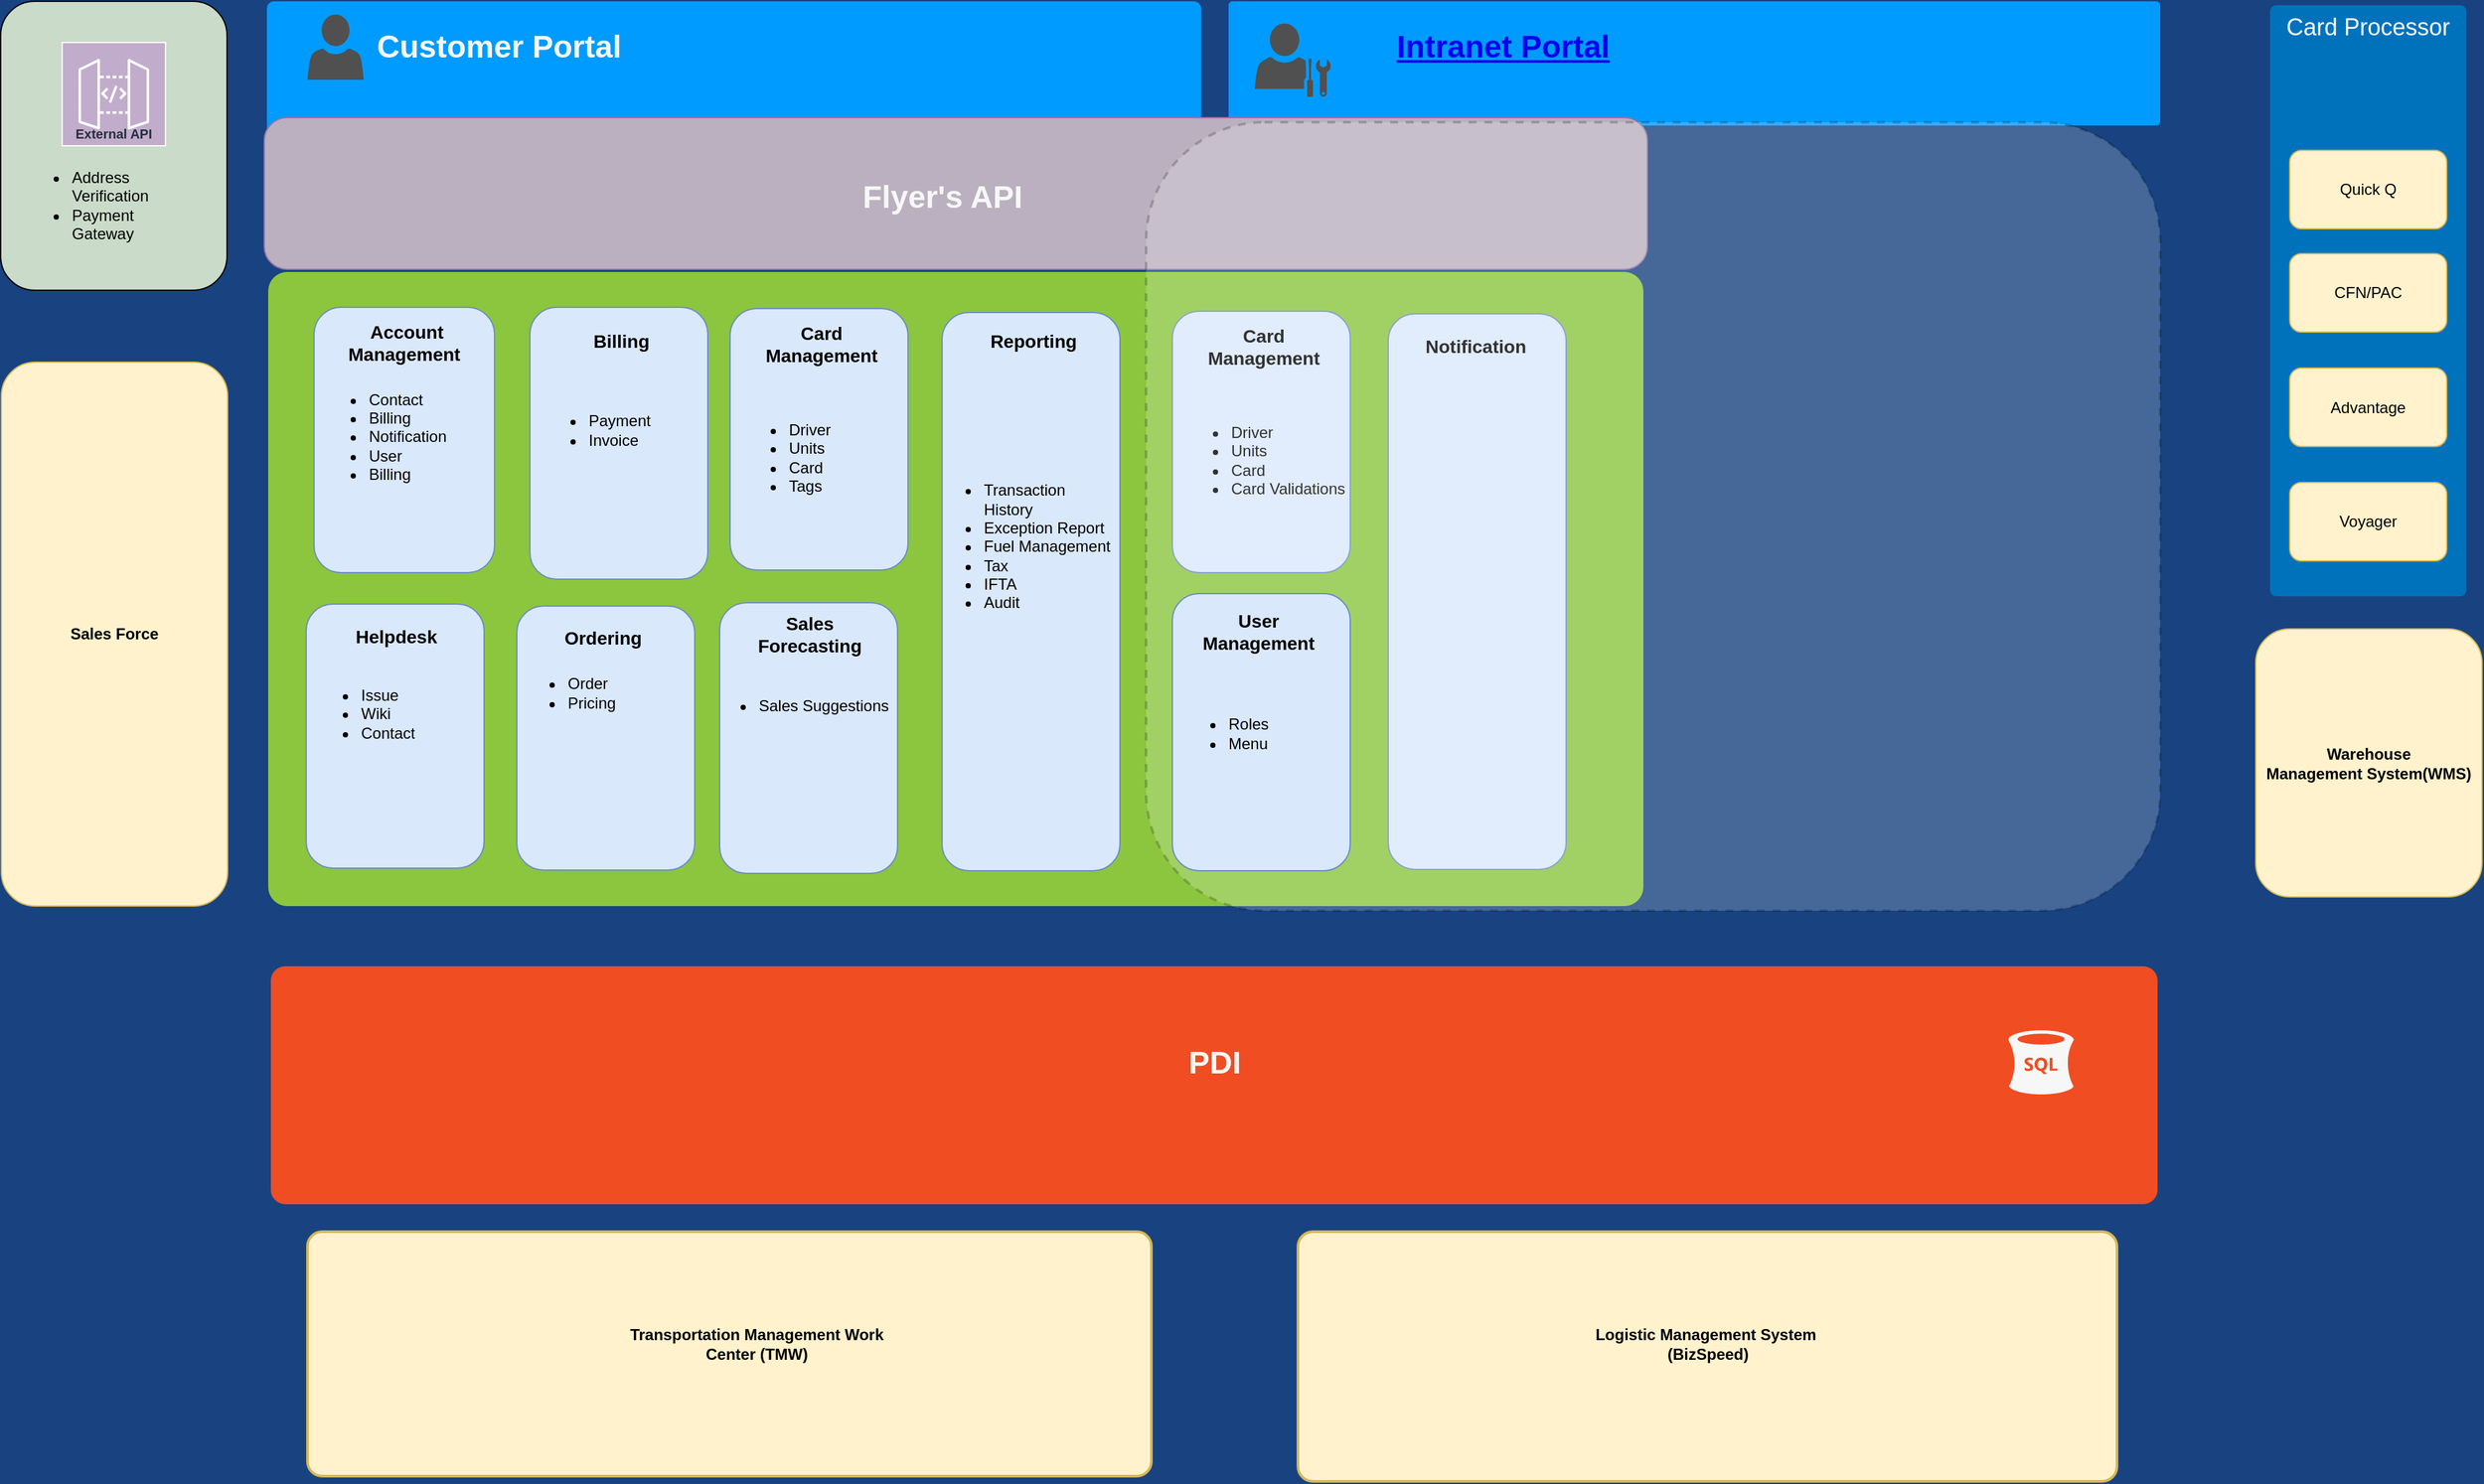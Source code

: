 <mxfile version="10.6.9" type="github"><diagram name="Page-1" id="7a6c530e-6e37-e111-ec74-82921da8cc10"><mxGraphModel dx="2416" dy="1282" grid="0" gridSize="10" guides="1" tooltips="1" connect="1" arrows="1" fold="1" page="1" pageScale="1.5" pageWidth="1169" pageHeight="826" background="#184380" math="0" shadow="0"><root><mxCell id="0" style=";html=1;"/><mxCell id="1" style=";html=1;" parent="0"/><mxCell id="8JVx06z2H9xIveEmbzMg-88" value="" style="whiteSpace=wrap;html=1;rounded=1;shadow=0;strokeColor=none;strokeWidth=2;fillColor=#009BFF;fontSize=20;fontColor=#FFFFFF;align=center;arcSize=3;verticalAlign=top;spacingTop=4;" vertex="1" parent="1"><mxGeometry x="1194" y="117" width="712" height="95" as="geometry"/></mxCell><mxCell id="8JVx06z2H9xIveEmbzMg-36" value="" style="rounded=1;whiteSpace=wrap;html=1;fillColor=#CADBC9;" vertex="1" parent="1"><mxGeometry x="255.5" y="117" width="173" height="221" as="geometry"/></mxCell><mxCell id="23046e2b9bb16c14-116" value="" style="whiteSpace=wrap;html=1;rounded=1;shadow=0;strokeColor=none;strokeWidth=2;fillColor=#009BFF;fontSize=20;fontColor=#FFFFFF;align=center;arcSize=3;verticalAlign=top;spacingTop=4;" parent="1" vertex="1"><mxGeometry x="459" y="117" width="714" height="186" as="geometry"/></mxCell><mxCell id="23046e2b9bb16c14-64" value="&lt;font style=&quot;font-size: 18px&quot;&gt;Card Processor&lt;/font&gt;" style="rounded=1;whiteSpace=wrap;html=1;shadow=0;strokeWidth=2;fillColor=#0072BC;fontSize=12;fontColor=#FFFFFF;align=center;strokeColor=none;arcSize=3;verticalAlign=top;" parent="1" vertex="1"><mxGeometry x="1990" y="120" width="150" height="452" as="geometry"/></mxCell><mxCell id="23046e2b9bb16c14-27" value="" style="rounded=1;whiteSpace=wrap;html=1;shadow=0;strokeWidth=2;fillColor=#8BC63E;fontSize=12;fontColor=#000000;align=center;strokeColor=none;arcSize=3;" parent="1" vertex="1"><mxGeometry x="460" y="324" width="1051" height="485" as="geometry"/></mxCell><mxCell id="23046e2b9bb16c14-84" value="" style="rounded=1;whiteSpace=wrap;html=1;shadow=0;strokeWidth=2;fillColor=#F04D22;fontSize=12;fontColor=#FFFFFF;align=center;strokeColor=none;arcSize=6;verticalAlign=top;perimeterSpacing=0;" parent="1" vertex="1"><mxGeometry x="462" y="855" width="1442" height="182" as="geometry"/></mxCell><mxCell id="8JVx06z2H9xIveEmbzMg-7" value="" style="pointerEvents=1;shadow=0;dashed=0;html=1;strokeColor=none;labelPosition=center;verticalLabelPosition=bottom;verticalAlign=top;align=center;shape=mxgraph.mscae.intune.account_portal;fillColor=#505050;" vertex="1" parent="1"><mxGeometry x="490" y="127" width="43" height="50" as="geometry"/></mxCell><mxCell id="8JVx06z2H9xIveEmbzMg-12" value="&lt;font color=&quot;#f7f7f7&quot;&gt;Customer Portal&lt;/font&gt;" style="text;strokeColor=none;fillColor=none;html=1;fontSize=24;fontStyle=1;verticalAlign=middle;align=center;" vertex="1" parent="1"><mxGeometry x="586" y="132" width="100" height="40" as="geometry"/></mxCell><mxCell id="8JVx06z2H9xIveEmbzMg-13" value="&lt;font color=&quot;#f7f7f7&quot;&gt;PDI&lt;/font&gt;" style="text;strokeColor=none;fillColor=none;html=1;fontSize=24;fontStyle=1;verticalAlign=middle;align=center;" vertex="1" parent="1"><mxGeometry x="1133" y="908.5" width="100" height="40" as="geometry"/></mxCell><mxCell id="8JVx06z2H9xIveEmbzMg-15" value="" style="pointerEvents=1;shadow=0;dashed=0;html=1;strokeColor=none;labelPosition=center;verticalLabelPosition=bottom;verticalAlign=top;align=center;shape=mxgraph.mscae.deprecated.sql_server_stretch_db;fillColor=#F7F7F7;" vertex="1" parent="1"><mxGeometry x="1790" y="904" width="50" height="49" as="geometry"/></mxCell><mxCell id="8JVx06z2H9xIveEmbzMg-18" value="" style="shape=image;html=1;verticalAlign=top;verticalLabelPosition=bottom;labelBackgroundColor=#ffffff;imageAspect=0;aspect=fixed;image=https://cdn0.iconfinder.com/data/icons/elasto-online-store/26/00-ELASTOFONT-STORE-READY_cards-128.png;fillColor=#F7F7F7;" vertex="1" parent="1"><mxGeometry x="2023" y="146" width="80" height="80" as="geometry"/></mxCell><mxCell id="8JVx06z2H9xIveEmbzMg-19" value="External API&lt;br&gt;" style="outlineConnect=0;fontColor=#232F3E;gradientColor=none;strokeColor=#ffffff;fillColor=#C2ACCC;dashed=0;verticalLabelPosition=middle;verticalAlign=bottom;align=center;html=1;whiteSpace=wrap;fontSize=10;fontStyle=1;spacing=3;shape=mxgraph.aws4.productIcon;prIcon=mxgraph.aws4.api_gateway;" vertex="1" parent="1"><mxGeometry x="302" y="148" width="80" height="80" as="geometry"/></mxCell><mxCell id="8JVx06z2H9xIveEmbzMg-39" value="&lt;b&gt;Sales Force&lt;/b&gt;" style="rounded=1;whiteSpace=wrap;html=1;fillColor=#fff2cc;strokeColor=#d6b656;" vertex="1" parent="1"><mxGeometry x="256" y="393" width="173" height="416" as="geometry"/></mxCell><mxCell id="8JVx06z2H9xIveEmbzMg-40" value="Quick Q" style="rounded=1;whiteSpace=wrap;html=1;fillColor=#fff2cc;strokeColor=#d6b656;" vertex="1" parent="1"><mxGeometry x="2005" y="231" width="120" height="60" as="geometry"/></mxCell><mxCell id="8JVx06z2H9xIveEmbzMg-41" value="CFN/PAC" style="rounded=1;whiteSpace=wrap;html=1;fillColor=#fff2cc;strokeColor=#d6b656;" vertex="1" parent="1"><mxGeometry x="2005" y="310" width="120" height="60" as="geometry"/></mxCell><mxCell id="8JVx06z2H9xIveEmbzMg-42" value="Advantage" style="rounded=1;whiteSpace=wrap;html=1;fillColor=#fff2cc;strokeColor=#d6b656;" vertex="1" parent="1"><mxGeometry x="2005" y="397.5" width="120" height="60" as="geometry"/></mxCell><mxCell id="8JVx06z2H9xIveEmbzMg-43" value="Voyager" style="rounded=1;whiteSpace=wrap;html=1;fillColor=#fff2cc;strokeColor=#d6b656;" vertex="1" parent="1"><mxGeometry x="2005" y="485" width="120" height="60" as="geometry"/></mxCell><mxCell id="8JVx06z2H9xIveEmbzMg-46" value="" style="rounded=1;whiteSpace=wrap;html=1;fillColor=#dae8fc;strokeColor=#6c8ebf;" vertex="1" parent="1"><mxGeometry x="1151" y="354" width="136" height="200" as="geometry"/></mxCell><mxCell id="8JVx06z2H9xIveEmbzMg-47" value="" style="rounded=1;whiteSpace=wrap;html=1;fillColor=#dae8fc;strokeColor=#6c8ebf;" vertex="1" parent="1"><mxGeometry x="495" y="351" width="138" height="203" as="geometry"/></mxCell><mxCell id="8JVx06z2H9xIveEmbzMg-48" value="" style="rounded=1;whiteSpace=wrap;html=1;fillColor=#dae8fc;strokeColor=#6c8ebf;" vertex="1" parent="1"><mxGeometry x="660" y="351" width="136" height="208" as="geometry"/></mxCell><mxCell id="8JVx06z2H9xIveEmbzMg-49" value="" style="rounded=1;whiteSpace=wrap;html=1;fillColor=#dae8fc;strokeColor=#6c8ebf;" vertex="1" parent="1"><mxGeometry x="805" y="577" width="136" height="207" as="geometry"/></mxCell><mxCell id="8JVx06z2H9xIveEmbzMg-50" value="" style="rounded=1;whiteSpace=wrap;html=1;fillColor=#dae8fc;strokeColor=#6c8ebf;" vertex="1" parent="1"><mxGeometry x="650" y="579.5" width="136" height="202" as="geometry"/></mxCell><mxCell id="8JVx06z2H9xIveEmbzMg-51" value="" style="rounded=1;whiteSpace=wrap;html=1;fillColor=#dae8fc;strokeColor=#6c8ebf;" vertex="1" parent="1"><mxGeometry x="975" y="355" width="136" height="427" as="geometry"/></mxCell><mxCell id="8JVx06z2H9xIveEmbzMg-53" value="" style="rounded=1;whiteSpace=wrap;html=1;fillColor=#dae8fc;strokeColor=#6c8ebf;" vertex="1" parent="1"><mxGeometry x="489" y="578" width="136" height="202" as="geometry"/></mxCell><mxCell id="8JVx06z2H9xIveEmbzMg-57" value="Account Management&amp;nbsp;" style="text;html=1;strokeColor=none;fillColor=none;align=center;verticalAlign=middle;whiteSpace=wrap;rounded=0;fontSize=14;fontStyle=1" vertex="1" parent="1"><mxGeometry x="515" y="362" width="102" height="32" as="geometry"/></mxCell><mxCell id="8JVx06z2H9xIveEmbzMg-58" value="&lt;ul&gt;&lt;li&gt;Contact&lt;/li&gt;&lt;li&gt;&lt;span&gt;Billing&lt;/span&gt;&lt;/li&gt;&lt;li&gt;Notification&lt;/li&gt;&lt;li&gt;User&lt;/li&gt;&lt;li&gt;Billing&lt;/li&gt;&lt;/ul&gt;" style="text;strokeColor=none;fillColor=none;html=1;whiteSpace=wrap;verticalAlign=middle;overflow=hidden;rounded=1;fontSize=12;align=left;" vertex="1" parent="1"><mxGeometry x="495" y="398.5" width="130" height="103" as="geometry"/></mxCell><mxCell id="8JVx06z2H9xIveEmbzMg-59" value="Billing" style="text;html=1;strokeColor=none;fillColor=none;align=center;verticalAlign=middle;whiteSpace=wrap;rounded=0;fontSize=14;fontStyle=1" vertex="1" parent="1"><mxGeometry x="679" y="361" width="102" height="32" as="geometry"/></mxCell><mxCell id="8JVx06z2H9xIveEmbzMg-60" value="&lt;ul&gt;&lt;li&gt;Payment&amp;nbsp;&lt;/li&gt;&lt;li&gt;Invoice&lt;/li&gt;&lt;/ul&gt;" style="text;strokeColor=none;fillColor=none;html=1;whiteSpace=wrap;verticalAlign=middle;overflow=hidden;rounded=1;fontSize=12;align=left;" vertex="1" parent="1"><mxGeometry x="663" y="393" width="130" height="103" as="geometry"/></mxCell><mxCell id="8JVx06z2H9xIveEmbzMg-61" value="&lt;ul&gt;&lt;li&gt;Issue&amp;nbsp;&lt;/li&gt;&lt;li&gt;Wiki&lt;/li&gt;&lt;li&gt;Contact&lt;/li&gt;&lt;/ul&gt;" style="text;strokeColor=none;fillColor=none;html=1;whiteSpace=wrap;verticalAlign=middle;overflow=hidden;rounded=1;fontSize=12;align=left;" vertex="1" parent="1"><mxGeometry x="489" y="610" width="130" height="103" as="geometry"/></mxCell><mxCell id="8JVx06z2H9xIveEmbzMg-62" value="Helpdesk" style="text;html=1;strokeColor=none;fillColor=none;align=center;verticalAlign=middle;whiteSpace=wrap;rounded=0;fontSize=14;fontStyle=1" vertex="1" parent="1"><mxGeometry x="507" y="587" width="102" height="32" as="geometry"/></mxCell><mxCell id="8JVx06z2H9xIveEmbzMg-63" value="&lt;span&gt;Ordering&lt;/span&gt;" style="text;html=1;strokeColor=none;fillColor=none;align=center;verticalAlign=middle;whiteSpace=wrap;rounded=0;fontSize=14;fontStyle=1" vertex="1" parent="1"><mxGeometry x="665" y="588" width="102" height="32" as="geometry"/></mxCell><mxCell id="8JVx06z2H9xIveEmbzMg-64" value="&lt;ul&gt;&lt;li&gt;Order&amp;nbsp;&lt;/li&gt;&lt;li&gt;Pricing&lt;/li&gt;&lt;/ul&gt;" style="text;strokeColor=none;fillColor=none;html=1;whiteSpace=wrap;verticalAlign=middle;overflow=hidden;rounded=1;fontSize=12;align=left;" vertex="1" parent="1"><mxGeometry x="647" y="594" width="130" height="103" as="geometry"/></mxCell><mxCell id="8JVx06z2H9xIveEmbzMg-65" value="&lt;span&gt;Reporting&lt;/span&gt;" style="text;html=1;strokeColor=none;fillColor=none;align=center;verticalAlign=middle;whiteSpace=wrap;rounded=0;fontSize=14;fontStyle=1" vertex="1" parent="1"><mxGeometry x="994" y="361" width="102" height="32" as="geometry"/></mxCell><mxCell id="8JVx06z2H9xIveEmbzMg-66" value="&lt;ul&gt;&lt;li&gt;Transaction History&lt;/li&gt;&lt;li&gt;Exception Report&lt;/li&gt;&lt;li&gt;Fuel Management&lt;/li&gt;&lt;li&gt;Tax&amp;nbsp;&lt;/li&gt;&lt;li&gt;IFTA&lt;/li&gt;&lt;li&gt;Audit&lt;/li&gt;&lt;/ul&gt;" style="text;strokeColor=none;fillColor=none;html=1;whiteSpace=wrap;verticalAlign=middle;overflow=hidden;rounded=1;fontSize=12;align=left;" vertex="1" parent="1"><mxGeometry x="965" y="400" width="142" height="267" as="geometry"/></mxCell><mxCell id="8JVx06z2H9xIveEmbzMg-67" value="&lt;span&gt;Sales Forecasting&lt;/span&gt;" style="text;html=1;strokeColor=none;fillColor=none;align=center;verticalAlign=middle;whiteSpace=wrap;rounded=0;fontSize=14;fontStyle=1" vertex="1" parent="1"><mxGeometry x="823" y="585" width="102" height="32" as="geometry"/></mxCell><mxCell id="8JVx06z2H9xIveEmbzMg-68" value="&lt;span&gt;Card Management&lt;/span&gt;&lt;br&gt;" style="text;html=1;strokeColor=none;fillColor=none;align=center;verticalAlign=middle;whiteSpace=wrap;rounded=0;fontSize=14;fontStyle=1" vertex="1" parent="1"><mxGeometry x="1170" y="365" width="102" height="32" as="geometry"/></mxCell><mxCell id="8JVx06z2H9xIveEmbzMg-69" value="&lt;ul&gt;&lt;li&gt;Driver&lt;/li&gt;&lt;li&gt;Units&lt;/li&gt;&lt;li&gt;Card&lt;/li&gt;&lt;li&gt;Card Validations&lt;/li&gt;&lt;/ul&gt;" style="text;strokeColor=none;fillColor=none;html=1;whiteSpace=wrap;verticalAlign=middle;overflow=hidden;rounded=1;fontSize=12;align=left;" vertex="1" parent="1"><mxGeometry x="1153.5" y="416" width="135" height="103" as="geometry"/></mxCell><mxCell id="8JVx06z2H9xIveEmbzMg-70" value="&lt;ul&gt;&lt;li&gt;Address Verification&lt;/li&gt;&lt;li&gt;Payment Gateway&lt;/li&gt;&lt;/ul&gt;" style="text;strokeColor=none;fillColor=none;html=1;whiteSpace=wrap;verticalAlign=middle;overflow=hidden;rounded=1;fontSize=12;align=left;" vertex="1" parent="1"><mxGeometry x="268" y="221" width="130" height="103" as="geometry"/></mxCell><mxCell id="8JVx06z2H9xIveEmbzMg-73" value="&lt;a name=&quot;_Toc9259588&quot; style=&quot;font-size: 24px;&quot;&gt;&lt;span style=&quot;font-size: 24px;&quot;&gt;Intranet Portal&lt;/span&gt;&lt;/a&gt;" style="text;html=1;strokeColor=none;fillColor=none;align=center;verticalAlign=middle;whiteSpace=wrap;rounded=0;fontSize=24;fontColor=#F7F7F7;fontStyle=1" vertex="1" parent="1"><mxGeometry x="1279.5" y="142" width="248" height="20" as="geometry"/></mxCell><mxCell id="8JVx06z2H9xIveEmbzMg-74" value="" style="rounded=1;whiteSpace=wrap;html=1;fillColor=#BAB0BF;fontSize=24;align=left;strokeColor=#9673a6;" vertex="1" parent="1"><mxGeometry x="457" y="206" width="1057" height="116" as="geometry"/></mxCell><mxCell id="8JVx06z2H9xIveEmbzMg-75" value="&lt;b&gt;Flyer's API&lt;/b&gt;" style="text;html=1;strokeColor=none;fillColor=none;align=center;verticalAlign=middle;whiteSpace=wrap;rounded=0;fontSize=24;fontColor=#F7F7F7;" vertex="1" parent="1"><mxGeometry x="828.5" y="244" width="293" height="46" as="geometry"/></mxCell><mxCell id="8JVx06z2H9xIveEmbzMg-76" value="" style="pointerEvents=1;shadow=0;dashed=0;html=1;strokeColor=none;fillColor=#505050;labelPosition=center;verticalLabelPosition=bottom;verticalAlign=top;outlineConnect=0;align=center;shape=mxgraph.office.users.administrator;rounded=1;fontSize=24;fontColor=#F7F7F7;" vertex="1" parent="1"><mxGeometry x="1214" y="134" width="58" height="56" as="geometry"/></mxCell><mxCell id="8JVx06z2H9xIveEmbzMg-89" value="" style="rounded=1;whiteSpace=wrap;html=1;shadow=0;strokeWidth=2;fillColor=#fff2cc;fontSize=12;align=center;strokeColor=#d6b656;arcSize=6;verticalAlign=top;perimeterSpacing=0;" vertex="1" parent="1"><mxGeometry x="490" y="1058" width="645" height="187" as="geometry"/></mxCell><mxCell id="8JVx06z2H9xIveEmbzMg-91" value="" style="rounded=1;whiteSpace=wrap;html=1;shadow=0;strokeWidth=2;fillColor=#fff2cc;fontSize=12;align=center;strokeColor=#d6b656;arcSize=6;verticalAlign=top;perimeterSpacing=0;" vertex="1" parent="1"><mxGeometry x="1247" y="1058" width="626" height="191" as="geometry"/></mxCell><mxCell id="8JVx06z2H9xIveEmbzMg-94" value="&lt;font color=&quot;#000000&quot; style=&quot;font-size: 12px&quot;&gt;Transportation Management Work Center (TMW)&lt;/font&gt;" style="text;html=1;strokeColor=none;fillColor=none;align=center;verticalAlign=middle;whiteSpace=wrap;rounded=0;fontSize=12;fontColor=#F7F7F7;fontStyle=1" vertex="1" parent="1"><mxGeometry x="731.5" y="1133.5" width="203" height="20" as="geometry"/></mxCell><mxCell id="8JVx06z2H9xIveEmbzMg-95" value="&lt;font color=&quot;#000000&quot;&gt;Logistic&amp;nbsp;Management System&amp;nbsp; (BizSpeed)&lt;/font&gt;" style="text;html=1;strokeColor=none;fillColor=none;align=center;verticalAlign=middle;whiteSpace=wrap;rounded=0;fontSize=12;fontColor=#F7F7F7;fontStyle=1" vertex="1" parent="1"><mxGeometry x="1458.5" y="1133.5" width="203" height="20" as="geometry"/></mxCell><mxCell id="8JVx06z2H9xIveEmbzMg-96" value="" style="rounded=1;whiteSpace=wrap;html=1;fillColor=#dae8fc;strokeColor=#6c8ebf;" vertex="1" parent="1"><mxGeometry x="1316" y="356" width="136" height="425" as="geometry"/></mxCell><mxCell id="8JVx06z2H9xIveEmbzMg-97" value="&lt;span&gt;Notification&lt;/span&gt;&lt;br&gt;" style="text;html=1;strokeColor=none;fillColor=none;align=center;verticalAlign=middle;whiteSpace=wrap;rounded=0;fontSize=14;fontStyle=1" vertex="1" parent="1"><mxGeometry x="1332" y="365" width="102" height="32" as="geometry"/></mxCell><mxCell id="8JVx06z2H9xIveEmbzMg-98" value="&lt;ul&gt;&lt;li&gt;Sales Suggestions&amp;nbsp;&lt;/li&gt;&lt;/ul&gt;" style="text;strokeColor=none;fillColor=none;html=1;whiteSpace=wrap;verticalAlign=middle;overflow=hidden;rounded=1;fontSize=12;align=left;" vertex="1" parent="1"><mxGeometry x="793" y="604" width="147" height="103" as="geometry"/></mxCell><mxCell id="8JVx06z2H9xIveEmbzMg-99" value="" style="rounded=1;whiteSpace=wrap;html=1;strokeColor=#000000;fillColor=#F7F7F7;fontSize=12;fontColor=#F7F7F7;shadow=0;opacity=20;strokeWidth=2;perimeterSpacing=1;glass=0;textOpacity=0;dashed=1;" vertex="1" parent="1"><mxGeometry x="1131" y="209.5" width="775" height="603" as="geometry"/></mxCell><mxCell id="8JVx06z2H9xIveEmbzMg-100" value="&lt;b&gt;Warehouse Management&amp;nbsp;System(WMS)&lt;/b&gt;" style="rounded=1;whiteSpace=wrap;html=1;fillColor=#fff2cc;strokeColor=#d6b656;" vertex="1" parent="1"><mxGeometry x="1979" y="597" width="173" height="205" as="geometry"/></mxCell><mxCell id="8JVx06z2H9xIveEmbzMg-103" value="" style="rounded=1;whiteSpace=wrap;html=1;fillColor=#dae8fc;strokeColor=#6c8ebf;" vertex="1" parent="1"><mxGeometry x="1151" y="570" width="136" height="212" as="geometry"/></mxCell><mxCell id="8JVx06z2H9xIveEmbzMg-104" value="&lt;span&gt;User Management&lt;/span&gt;&lt;br&gt;" style="text;html=1;strokeColor=none;fillColor=none;align=center;verticalAlign=middle;whiteSpace=wrap;rounded=0;fontSize=14;fontStyle=1" vertex="1" parent="1"><mxGeometry x="1166" y="583" width="102" height="32" as="geometry"/></mxCell><mxCell id="8JVx06z2H9xIveEmbzMg-105" value="&lt;ul&gt;&lt;li&gt;Roles&lt;/li&gt;&lt;li&gt;Menu&lt;/li&gt;&lt;/ul&gt;" style="text;strokeColor=none;fillColor=none;html=1;whiteSpace=wrap;verticalAlign=middle;overflow=hidden;rounded=1;fontSize=12;align=left;" vertex="1" parent="1"><mxGeometry x="1152" y="634" width="135" height="85" as="geometry"/></mxCell><mxCell id="8JVx06z2H9xIveEmbzMg-106" value="" style="rounded=1;whiteSpace=wrap;html=1;fillColor=#dae8fc;strokeColor=#6c8ebf;" vertex="1" parent="1"><mxGeometry x="813" y="352" width="136" height="200" as="geometry"/></mxCell><mxCell id="8JVx06z2H9xIveEmbzMg-107" value="&lt;span&gt;Card Management&lt;/span&gt;&lt;br&gt;" style="text;html=1;strokeColor=none;fillColor=none;align=center;verticalAlign=middle;whiteSpace=wrap;rounded=0;fontSize=14;fontStyle=1" vertex="1" parent="1"><mxGeometry x="832" y="363" width="102" height="32" as="geometry"/></mxCell><mxCell id="8JVx06z2H9xIveEmbzMg-108" value="&lt;ul&gt;&lt;li&gt;Driver&lt;/li&gt;&lt;li&gt;Units&lt;/li&gt;&lt;li&gt;Card&lt;/li&gt;&lt;li&gt;Tags&lt;/li&gt;&lt;/ul&gt;" style="text;strokeColor=none;fillColor=none;html=1;whiteSpace=wrap;verticalAlign=middle;overflow=hidden;rounded=1;fontSize=12;align=left;" vertex="1" parent="1"><mxGeometry x="815.5" y="414" width="135" height="103" as="geometry"/></mxCell></root></mxGraphModel></diagram></mxfile>